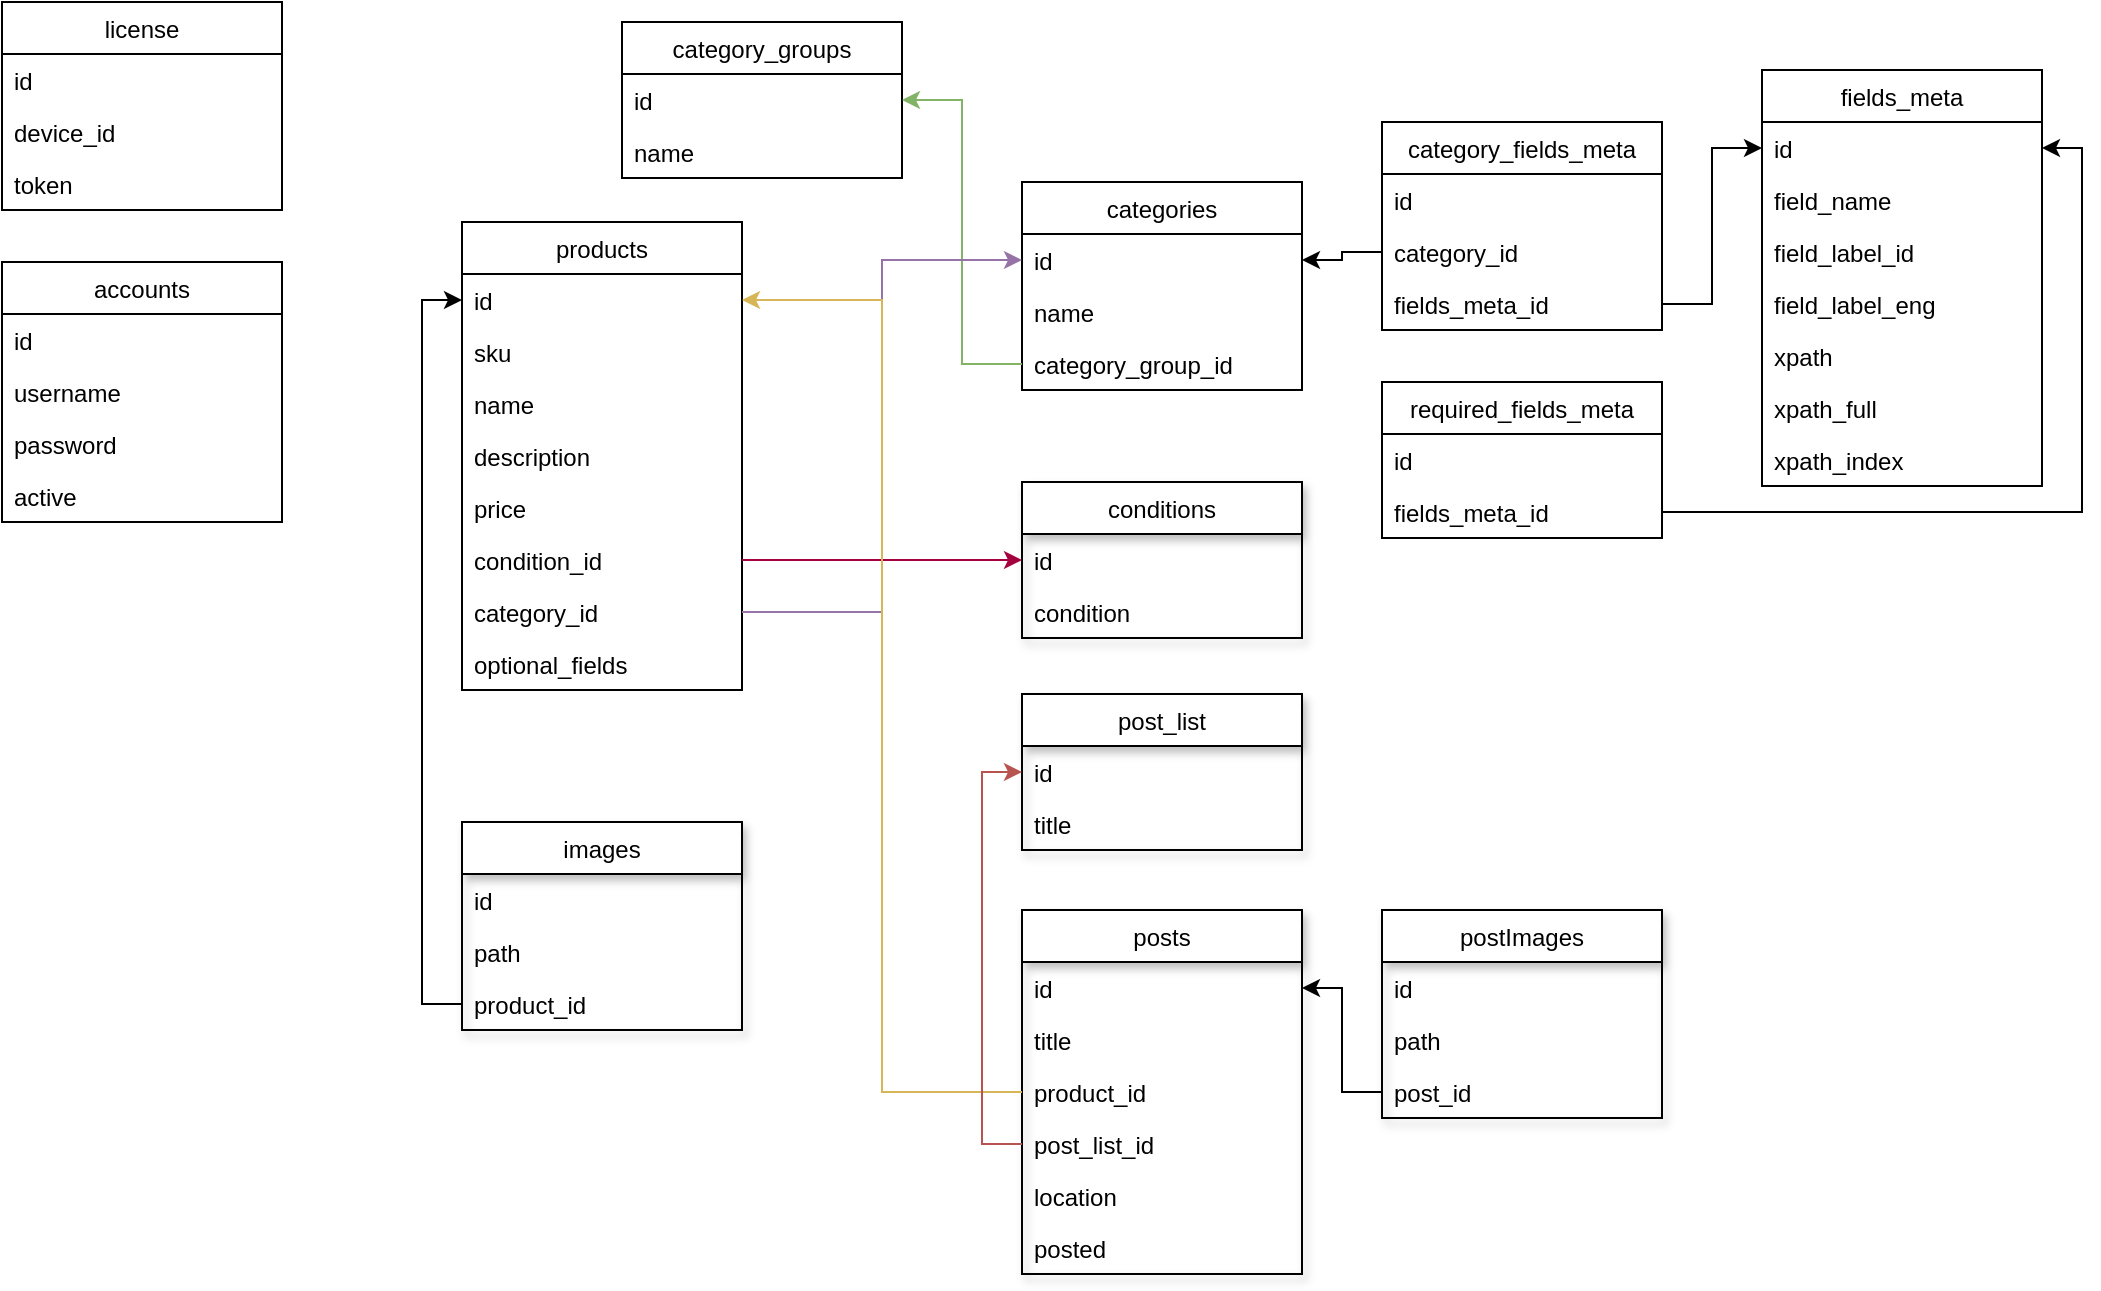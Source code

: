 <mxfile version="15.8.2" type="github">
  <diagram name="Page-1" id="9f46799a-70d6-7492-0946-bef42562c5a5">
    <mxGraphModel dx="1422" dy="772" grid="1" gridSize="10" guides="1" tooltips="1" connect="1" arrows="1" fold="1" page="1" pageScale="1" pageWidth="1100" pageHeight="850" background="none" math="0" shadow="0">
      <root>
        <mxCell id="0" />
        <mxCell id="1" parent="0" />
        <mxCell id="g-eG1xclMAazVbsuuJAq-1" value="license" style="swimlane;fontStyle=0;childLayout=stackLayout;horizontal=1;startSize=26;horizontalStack=0;resizeParent=1;resizeParentMax=0;resizeLast=0;collapsible=1;marginBottom=0;" parent="1" vertex="1">
          <mxGeometry x="40" y="40" width="140" height="104" as="geometry" />
        </mxCell>
        <mxCell id="g-eG1xclMAazVbsuuJAq-2" value="id" style="text;strokeColor=none;fillColor=none;align=left;verticalAlign=top;spacingLeft=4;spacingRight=4;overflow=hidden;rotatable=0;points=[[0,0.5],[1,0.5]];portConstraint=eastwest;" parent="g-eG1xclMAazVbsuuJAq-1" vertex="1">
          <mxGeometry y="26" width="140" height="26" as="geometry" />
        </mxCell>
        <mxCell id="g-eG1xclMAazVbsuuJAq-3" value="device_id" style="text;strokeColor=none;fillColor=none;align=left;verticalAlign=top;spacingLeft=4;spacingRight=4;overflow=hidden;rotatable=0;points=[[0,0.5],[1,0.5]];portConstraint=eastwest;" parent="g-eG1xclMAazVbsuuJAq-1" vertex="1">
          <mxGeometry y="52" width="140" height="26" as="geometry" />
        </mxCell>
        <mxCell id="g-eG1xclMAazVbsuuJAq-4" value="token" style="text;strokeColor=none;fillColor=none;align=left;verticalAlign=top;spacingLeft=4;spacingRight=4;overflow=hidden;rotatable=0;points=[[0,0.5],[1,0.5]];portConstraint=eastwest;" parent="g-eG1xclMAazVbsuuJAq-1" vertex="1">
          <mxGeometry y="78" width="140" height="26" as="geometry" />
        </mxCell>
        <mxCell id="g-eG1xclMAazVbsuuJAq-6" value="accounts" style="swimlane;fontStyle=0;childLayout=stackLayout;horizontal=1;startSize=26;horizontalStack=0;resizeParent=1;resizeParentMax=0;resizeLast=0;collapsible=1;marginBottom=0;" parent="1" vertex="1">
          <mxGeometry x="40" y="170" width="140" height="130" as="geometry" />
        </mxCell>
        <mxCell id="g-eG1xclMAazVbsuuJAq-7" value="id" style="text;strokeColor=none;fillColor=none;align=left;verticalAlign=top;spacingLeft=4;spacingRight=4;overflow=hidden;rotatable=0;points=[[0,0.5],[1,0.5]];portConstraint=eastwest;" parent="g-eG1xclMAazVbsuuJAq-6" vertex="1">
          <mxGeometry y="26" width="140" height="26" as="geometry" />
        </mxCell>
        <mxCell id="g-eG1xclMAazVbsuuJAq-8" value="username" style="text;strokeColor=none;fillColor=none;align=left;verticalAlign=top;spacingLeft=4;spacingRight=4;overflow=hidden;rotatable=0;points=[[0,0.5],[1,0.5]];portConstraint=eastwest;" parent="g-eG1xclMAazVbsuuJAq-6" vertex="1">
          <mxGeometry y="52" width="140" height="26" as="geometry" />
        </mxCell>
        <mxCell id="g-eG1xclMAazVbsuuJAq-9" value="password" style="text;strokeColor=none;fillColor=none;align=left;verticalAlign=top;spacingLeft=4;spacingRight=4;overflow=hidden;rotatable=0;points=[[0,0.5],[1,0.5]];portConstraint=eastwest;" parent="g-eG1xclMAazVbsuuJAq-6" vertex="1">
          <mxGeometry y="78" width="140" height="26" as="geometry" />
        </mxCell>
        <mxCell id="g-eG1xclMAazVbsuuJAq-51" value="active" style="text;strokeColor=none;fillColor=none;align=left;verticalAlign=top;spacingLeft=4;spacingRight=4;overflow=hidden;rotatable=0;points=[[0,0.5],[1,0.5]];portConstraint=eastwest;" parent="g-eG1xclMAazVbsuuJAq-6" vertex="1">
          <mxGeometry y="104" width="140" height="26" as="geometry" />
        </mxCell>
        <mxCell id="g-eG1xclMAazVbsuuJAq-10" value="products" style="swimlane;fontStyle=0;childLayout=stackLayout;horizontal=1;startSize=26;horizontalStack=0;resizeParent=1;resizeParentMax=0;resizeLast=0;collapsible=1;marginBottom=0;" parent="1" vertex="1">
          <mxGeometry x="270" y="150" width="140" height="234" as="geometry" />
        </mxCell>
        <mxCell id="g-eG1xclMAazVbsuuJAq-11" value="id" style="text;strokeColor=none;fillColor=none;align=left;verticalAlign=top;spacingLeft=4;spacingRight=4;overflow=hidden;rotatable=0;points=[[0,0.5],[1,0.5]];portConstraint=eastwest;" parent="g-eG1xclMAazVbsuuJAq-10" vertex="1">
          <mxGeometry y="26" width="140" height="26" as="geometry" />
        </mxCell>
        <mxCell id="g-eG1xclMAazVbsuuJAq-32" value="sku&#xa;" style="text;strokeColor=none;fillColor=none;align=left;verticalAlign=top;spacingLeft=4;spacingRight=4;overflow=hidden;rotatable=0;points=[[0,0.5],[1,0.5]];portConstraint=eastwest;shadow=1;" parent="g-eG1xclMAazVbsuuJAq-10" vertex="1">
          <mxGeometry y="52" width="140" height="26" as="geometry" />
        </mxCell>
        <mxCell id="g-eG1xclMAazVbsuuJAq-12" value="name" style="text;strokeColor=none;fillColor=none;align=left;verticalAlign=top;spacingLeft=4;spacingRight=4;overflow=hidden;rotatable=0;points=[[0,0.5],[1,0.5]];portConstraint=eastwest;" parent="g-eG1xclMAazVbsuuJAq-10" vertex="1">
          <mxGeometry y="78" width="140" height="26" as="geometry" />
        </mxCell>
        <mxCell id="g-eG1xclMAazVbsuuJAq-49" value="description" style="text;strokeColor=none;fillColor=none;align=left;verticalAlign=top;spacingLeft=4;spacingRight=4;overflow=hidden;rotatable=0;points=[[0,0.5],[1,0.5]];portConstraint=eastwest;" parent="g-eG1xclMAazVbsuuJAq-10" vertex="1">
          <mxGeometry y="104" width="140" height="26" as="geometry" />
        </mxCell>
        <mxCell id="g-eG1xclMAazVbsuuJAq-25" value="price" style="text;strokeColor=none;fillColor=none;align=left;verticalAlign=top;spacingLeft=4;spacingRight=4;overflow=hidden;rotatable=0;points=[[0,0.5],[1,0.5]];portConstraint=eastwest;shadow=1;" parent="g-eG1xclMAazVbsuuJAq-10" vertex="1">
          <mxGeometry y="130" width="140" height="26" as="geometry" />
        </mxCell>
        <mxCell id="g-eG1xclMAazVbsuuJAq-30" value="condition_id" style="text;strokeColor=none;fillColor=none;align=left;verticalAlign=top;spacingLeft=4;spacingRight=4;overflow=hidden;rotatable=0;points=[[0,0.5],[1,0.5]];portConstraint=eastwest;shadow=1;" parent="g-eG1xclMAazVbsuuJAq-10" vertex="1">
          <mxGeometry y="156" width="140" height="26" as="geometry" />
        </mxCell>
        <mxCell id="g-eG1xclMAazVbsuuJAq-33" value="category_id" style="text;strokeColor=none;fillColor=none;align=left;verticalAlign=top;spacingLeft=4;spacingRight=4;overflow=hidden;rotatable=0;points=[[0,0.5],[1,0.5]];portConstraint=eastwest;shadow=1;" parent="g-eG1xclMAazVbsuuJAq-10" vertex="1">
          <mxGeometry y="182" width="140" height="26" as="geometry" />
        </mxCell>
        <mxCell id="hdG2zk-0jDmVFEY1iqmU-1" value="optional_fields" style="text;strokeColor=none;fillColor=none;align=left;verticalAlign=top;spacingLeft=4;spacingRight=4;overflow=hidden;rotatable=0;points=[[0,0.5],[1,0.5]];portConstraint=eastwest;shadow=1;" parent="g-eG1xclMAazVbsuuJAq-10" vertex="1">
          <mxGeometry y="208" width="140" height="26" as="geometry" />
        </mxCell>
        <mxCell id="g-eG1xclMAazVbsuuJAq-14" value="category_groups" style="swimlane;fontStyle=0;childLayout=stackLayout;horizontal=1;startSize=26;horizontalStack=0;resizeParent=1;resizeParentMax=0;resizeLast=0;collapsible=1;marginBottom=0;" parent="1" vertex="1">
          <mxGeometry x="350" y="50" width="140" height="78" as="geometry" />
        </mxCell>
        <mxCell id="g-eG1xclMAazVbsuuJAq-15" value="id" style="text;strokeColor=none;fillColor=none;align=left;verticalAlign=top;spacingLeft=4;spacingRight=4;overflow=hidden;rotatable=0;points=[[0,0.5],[1,0.5]];portConstraint=eastwest;" parent="g-eG1xclMAazVbsuuJAq-14" vertex="1">
          <mxGeometry y="26" width="140" height="26" as="geometry" />
        </mxCell>
        <mxCell id="g-eG1xclMAazVbsuuJAq-16" value="name" style="text;strokeColor=none;fillColor=none;align=left;verticalAlign=top;spacingLeft=4;spacingRight=4;overflow=hidden;rotatable=0;points=[[0,0.5],[1,0.5]];portConstraint=eastwest;" parent="g-eG1xclMAazVbsuuJAq-14" vertex="1">
          <mxGeometry y="52" width="140" height="26" as="geometry" />
        </mxCell>
        <mxCell id="g-eG1xclMAazVbsuuJAq-18" value="categories" style="swimlane;fontStyle=0;childLayout=stackLayout;horizontal=1;startSize=26;horizontalStack=0;resizeParent=1;resizeParentMax=0;resizeLast=0;collapsible=1;marginBottom=0;" parent="1" vertex="1">
          <mxGeometry x="550" y="130" width="140" height="104" as="geometry" />
        </mxCell>
        <mxCell id="g-eG1xclMAazVbsuuJAq-19" value="id" style="text;strokeColor=none;fillColor=none;align=left;verticalAlign=top;spacingLeft=4;spacingRight=4;overflow=hidden;rotatable=0;points=[[0,0.5],[1,0.5]];portConstraint=eastwest;" parent="g-eG1xclMAazVbsuuJAq-18" vertex="1">
          <mxGeometry y="26" width="140" height="26" as="geometry" />
        </mxCell>
        <mxCell id="g-eG1xclMAazVbsuuJAq-20" value="name" style="text;strokeColor=none;fillColor=none;align=left;verticalAlign=top;spacingLeft=4;spacingRight=4;overflow=hidden;rotatable=0;points=[[0,0.5],[1,0.5]];portConstraint=eastwest;" parent="g-eG1xclMAazVbsuuJAq-18" vertex="1">
          <mxGeometry y="52" width="140" height="26" as="geometry" />
        </mxCell>
        <mxCell id="g-eG1xclMAazVbsuuJAq-24" value="category_group_id" style="text;strokeColor=none;fillColor=none;align=left;verticalAlign=top;spacingLeft=4;spacingRight=4;overflow=hidden;rotatable=0;points=[[0,0.5],[1,0.5]];portConstraint=eastwest;shadow=1;" parent="g-eG1xclMAazVbsuuJAq-18" vertex="1">
          <mxGeometry y="78" width="140" height="26" as="geometry" />
        </mxCell>
        <mxCell id="g-eG1xclMAazVbsuuJAq-26" value="conditions" style="swimlane;fontStyle=0;childLayout=stackLayout;horizontal=1;startSize=26;horizontalStack=0;resizeParent=1;resizeParentMax=0;resizeLast=0;collapsible=1;marginBottom=0;shadow=1;" parent="1" vertex="1">
          <mxGeometry x="550" y="280" width="140" height="78" as="geometry" />
        </mxCell>
        <mxCell id="g-eG1xclMAazVbsuuJAq-27" value="id" style="text;strokeColor=none;fillColor=none;align=left;verticalAlign=top;spacingLeft=4;spacingRight=4;overflow=hidden;rotatable=0;points=[[0,0.5],[1,0.5]];portConstraint=eastwest;" parent="g-eG1xclMAazVbsuuJAq-26" vertex="1">
          <mxGeometry y="26" width="140" height="26" as="geometry" />
        </mxCell>
        <mxCell id="g-eG1xclMAazVbsuuJAq-28" value="condition" style="text;strokeColor=none;fillColor=none;align=left;verticalAlign=top;spacingLeft=4;spacingRight=4;overflow=hidden;rotatable=0;points=[[0,0.5],[1,0.5]];portConstraint=eastwest;" parent="g-eG1xclMAazVbsuuJAq-26" vertex="1">
          <mxGeometry y="52" width="140" height="26" as="geometry" />
        </mxCell>
        <mxCell id="g-eG1xclMAazVbsuuJAq-34" style="edgeStyle=orthogonalEdgeStyle;rounded=0;orthogonalLoop=1;jettySize=auto;html=1;exitX=0;exitY=0.5;exitDx=0;exitDy=0;entryX=1;entryY=0.5;entryDx=0;entryDy=0;fillColor=#d5e8d4;strokeColor=#82b366;" parent="1" source="g-eG1xclMAazVbsuuJAq-24" target="g-eG1xclMAazVbsuuJAq-15" edge="1">
          <mxGeometry relative="1" as="geometry" />
        </mxCell>
        <mxCell id="g-eG1xclMAazVbsuuJAq-35" style="edgeStyle=orthogonalEdgeStyle;rounded=0;orthogonalLoop=1;jettySize=auto;html=1;exitX=1;exitY=0.5;exitDx=0;exitDy=0;entryX=0;entryY=0.5;entryDx=0;entryDy=0;fillColor=#e1d5e7;strokeColor=#9673a6;" parent="1" source="g-eG1xclMAazVbsuuJAq-33" target="g-eG1xclMAazVbsuuJAq-19" edge="1">
          <mxGeometry relative="1" as="geometry" />
        </mxCell>
        <mxCell id="g-eG1xclMAazVbsuuJAq-36" style="edgeStyle=orthogonalEdgeStyle;rounded=0;orthogonalLoop=1;jettySize=auto;html=1;exitX=1;exitY=0.5;exitDx=0;exitDy=0;entryX=0;entryY=0.5;entryDx=0;entryDy=0;fillColor=#d80073;strokeColor=#A50040;" parent="1" source="g-eG1xclMAazVbsuuJAq-30" target="g-eG1xclMAazVbsuuJAq-27" edge="1">
          <mxGeometry relative="1" as="geometry" />
        </mxCell>
        <mxCell id="g-eG1xclMAazVbsuuJAq-37" value="images" style="swimlane;fontStyle=0;childLayout=stackLayout;horizontal=1;startSize=26;horizontalStack=0;resizeParent=1;resizeParentMax=0;resizeLast=0;collapsible=1;marginBottom=0;shadow=1;" parent="1" vertex="1">
          <mxGeometry x="270" y="450" width="140" height="104" as="geometry" />
        </mxCell>
        <mxCell id="g-eG1xclMAazVbsuuJAq-38" value="id" style="text;strokeColor=none;fillColor=none;align=left;verticalAlign=top;spacingLeft=4;spacingRight=4;overflow=hidden;rotatable=0;points=[[0,0.5],[1,0.5]];portConstraint=eastwest;" parent="g-eG1xclMAazVbsuuJAq-37" vertex="1">
          <mxGeometry y="26" width="140" height="26" as="geometry" />
        </mxCell>
        <mxCell id="g-eG1xclMAazVbsuuJAq-39" value="path" style="text;strokeColor=none;fillColor=none;align=left;verticalAlign=top;spacingLeft=4;spacingRight=4;overflow=hidden;rotatable=0;points=[[0,0.5],[1,0.5]];portConstraint=eastwest;" parent="g-eG1xclMAazVbsuuJAq-37" vertex="1">
          <mxGeometry y="52" width="140" height="26" as="geometry" />
        </mxCell>
        <mxCell id="g-eG1xclMAazVbsuuJAq-42" value="product_id" style="text;strokeColor=none;fillColor=none;align=left;verticalAlign=top;spacingLeft=4;spacingRight=4;overflow=hidden;rotatable=0;points=[[0,0.5],[1,0.5]];portConstraint=eastwest;" parent="g-eG1xclMAazVbsuuJAq-37" vertex="1">
          <mxGeometry y="78" width="140" height="26" as="geometry" />
        </mxCell>
        <mxCell id="g-eG1xclMAazVbsuuJAq-43" style="edgeStyle=orthogonalEdgeStyle;rounded=0;orthogonalLoop=1;jettySize=auto;html=1;exitX=0;exitY=0.5;exitDx=0;exitDy=0;entryX=0;entryY=0.5;entryDx=0;entryDy=0;" parent="1" source="g-eG1xclMAazVbsuuJAq-42" target="g-eG1xclMAazVbsuuJAq-11" edge="1">
          <mxGeometry relative="1" as="geometry" />
        </mxCell>
        <mxCell id="g-eG1xclMAazVbsuuJAq-44" value="posts" style="swimlane;fontStyle=0;childLayout=stackLayout;horizontal=1;startSize=26;horizontalStack=0;resizeParent=1;resizeParentMax=0;resizeLast=0;collapsible=1;marginBottom=0;shadow=1;" parent="1" vertex="1">
          <mxGeometry x="550" y="494" width="140" height="182" as="geometry" />
        </mxCell>
        <mxCell id="g-eG1xclMAazVbsuuJAq-45" value="id" style="text;strokeColor=none;fillColor=none;align=left;verticalAlign=top;spacingLeft=4;spacingRight=4;overflow=hidden;rotatable=0;points=[[0,0.5],[1,0.5]];portConstraint=eastwest;" parent="g-eG1xclMAazVbsuuJAq-44" vertex="1">
          <mxGeometry y="26" width="140" height="26" as="geometry" />
        </mxCell>
        <mxCell id="g-eG1xclMAazVbsuuJAq-46" value="title" style="text;strokeColor=none;fillColor=none;align=left;verticalAlign=top;spacingLeft=4;spacingRight=4;overflow=hidden;rotatable=0;points=[[0,0.5],[1,0.5]];portConstraint=eastwest;" parent="g-eG1xclMAazVbsuuJAq-44" vertex="1">
          <mxGeometry y="52" width="140" height="26" as="geometry" />
        </mxCell>
        <mxCell id="g-eG1xclMAazVbsuuJAq-47" value="product_id" style="text;strokeColor=none;fillColor=none;align=left;verticalAlign=top;spacingLeft=4;spacingRight=4;overflow=hidden;rotatable=0;points=[[0,0.5],[1,0.5]];portConstraint=eastwest;" parent="g-eG1xclMAazVbsuuJAq-44" vertex="1">
          <mxGeometry y="78" width="140" height="26" as="geometry" />
        </mxCell>
        <mxCell id="4aT_AXpXkIfP7IMPSlwi-5" value="post_list_id" style="text;strokeColor=none;fillColor=none;align=left;verticalAlign=top;spacingLeft=4;spacingRight=4;overflow=hidden;rotatable=0;points=[[0,0.5],[1,0.5]];portConstraint=eastwest;" parent="g-eG1xclMAazVbsuuJAq-44" vertex="1">
          <mxGeometry y="104" width="140" height="26" as="geometry" />
        </mxCell>
        <mxCell id="g-eG1xclMAazVbsuuJAq-50" value="location" style="text;strokeColor=none;fillColor=none;align=left;verticalAlign=top;spacingLeft=4;spacingRight=4;overflow=hidden;rotatable=0;points=[[0,0.5],[1,0.5]];portConstraint=eastwest;" parent="g-eG1xclMAazVbsuuJAq-44" vertex="1">
          <mxGeometry y="130" width="140" height="26" as="geometry" />
        </mxCell>
        <mxCell id="cWFM76BuVAD13Y9EjHnC-1" value="posted" style="text;strokeColor=none;fillColor=none;align=left;verticalAlign=top;spacingLeft=4;spacingRight=4;overflow=hidden;rotatable=0;points=[[0,0.5],[1,0.5]];portConstraint=eastwest;" parent="g-eG1xclMAazVbsuuJAq-44" vertex="1">
          <mxGeometry y="156" width="140" height="26" as="geometry" />
        </mxCell>
        <mxCell id="g-eG1xclMAazVbsuuJAq-48" style="edgeStyle=orthogonalEdgeStyle;rounded=0;orthogonalLoop=1;jettySize=auto;html=1;exitX=0;exitY=0.5;exitDx=0;exitDy=0;fillColor=#fff2cc;strokeColor=#d6b656;" parent="1" source="g-eG1xclMAazVbsuuJAq-47" target="g-eG1xclMAazVbsuuJAq-11" edge="1">
          <mxGeometry relative="1" as="geometry" />
        </mxCell>
        <mxCell id="47gN2sBkZPbnW1IxkkP4-1" value="postImages" style="swimlane;fontStyle=0;childLayout=stackLayout;horizontal=1;startSize=26;horizontalStack=0;resizeParent=1;resizeParentMax=0;resizeLast=0;collapsible=1;marginBottom=0;shadow=1;" parent="1" vertex="1">
          <mxGeometry x="730" y="494" width="140" height="104" as="geometry" />
        </mxCell>
        <mxCell id="47gN2sBkZPbnW1IxkkP4-2" value="id" style="text;strokeColor=none;fillColor=none;align=left;verticalAlign=top;spacingLeft=4;spacingRight=4;overflow=hidden;rotatable=0;points=[[0,0.5],[1,0.5]];portConstraint=eastwest;" parent="47gN2sBkZPbnW1IxkkP4-1" vertex="1">
          <mxGeometry y="26" width="140" height="26" as="geometry" />
        </mxCell>
        <mxCell id="47gN2sBkZPbnW1IxkkP4-3" value="path" style="text;strokeColor=none;fillColor=none;align=left;verticalAlign=top;spacingLeft=4;spacingRight=4;overflow=hidden;rotatable=0;points=[[0,0.5],[1,0.5]];portConstraint=eastwest;" parent="47gN2sBkZPbnW1IxkkP4-1" vertex="1">
          <mxGeometry y="52" width="140" height="26" as="geometry" />
        </mxCell>
        <mxCell id="47gN2sBkZPbnW1IxkkP4-4" value="post_id" style="text;strokeColor=none;fillColor=none;align=left;verticalAlign=top;spacingLeft=4;spacingRight=4;overflow=hidden;rotatable=0;points=[[0,0.5],[1,0.5]];portConstraint=eastwest;" parent="47gN2sBkZPbnW1IxkkP4-1" vertex="1">
          <mxGeometry y="78" width="140" height="26" as="geometry" />
        </mxCell>
        <mxCell id="47gN2sBkZPbnW1IxkkP4-5" style="edgeStyle=orthogonalEdgeStyle;rounded=0;orthogonalLoop=1;jettySize=auto;html=1;exitX=0;exitY=0.5;exitDx=0;exitDy=0;entryX=1;entryY=0.5;entryDx=0;entryDy=0;" parent="1" source="47gN2sBkZPbnW1IxkkP4-4" target="g-eG1xclMAazVbsuuJAq-45" edge="1">
          <mxGeometry relative="1" as="geometry" />
        </mxCell>
        <mxCell id="4aT_AXpXkIfP7IMPSlwi-1" value="post_list" style="swimlane;fontStyle=0;childLayout=stackLayout;horizontal=1;startSize=26;horizontalStack=0;resizeParent=1;resizeParentMax=0;resizeLast=0;collapsible=1;marginBottom=0;shadow=1;" parent="1" vertex="1">
          <mxGeometry x="550" y="386" width="140" height="78" as="geometry" />
        </mxCell>
        <mxCell id="4aT_AXpXkIfP7IMPSlwi-2" value="id" style="text;strokeColor=none;fillColor=none;align=left;verticalAlign=top;spacingLeft=4;spacingRight=4;overflow=hidden;rotatable=0;points=[[0,0.5],[1,0.5]];portConstraint=eastwest;" parent="4aT_AXpXkIfP7IMPSlwi-1" vertex="1">
          <mxGeometry y="26" width="140" height="26" as="geometry" />
        </mxCell>
        <mxCell id="4aT_AXpXkIfP7IMPSlwi-3" value="title" style="text;strokeColor=none;fillColor=none;align=left;verticalAlign=top;spacingLeft=4;spacingRight=4;overflow=hidden;rotatable=0;points=[[0,0.5],[1,0.5]];portConstraint=eastwest;" parent="4aT_AXpXkIfP7IMPSlwi-1" vertex="1">
          <mxGeometry y="52" width="140" height="26" as="geometry" />
        </mxCell>
        <mxCell id="4aT_AXpXkIfP7IMPSlwi-6" style="edgeStyle=orthogonalEdgeStyle;rounded=0;orthogonalLoop=1;jettySize=auto;html=1;exitX=0;exitY=0.5;exitDx=0;exitDy=0;entryX=0;entryY=0.5;entryDx=0;entryDy=0;fillColor=#f8cecc;strokeColor=#b85450;" parent="1" source="4aT_AXpXkIfP7IMPSlwi-5" target="4aT_AXpXkIfP7IMPSlwi-2" edge="1">
          <mxGeometry relative="1" as="geometry" />
        </mxCell>
        <mxCell id="K7_4kdFLFaS7XXrHJqKZ-1" value="fields_meta" style="swimlane;fontStyle=0;childLayout=stackLayout;horizontal=1;startSize=26;horizontalStack=0;resizeParent=1;resizeParentMax=0;resizeLast=0;collapsible=1;marginBottom=0;" vertex="1" parent="1">
          <mxGeometry x="920" y="74" width="140" height="208" as="geometry" />
        </mxCell>
        <mxCell id="K7_4kdFLFaS7XXrHJqKZ-2" value="id" style="text;strokeColor=none;fillColor=none;align=left;verticalAlign=top;spacingLeft=4;spacingRight=4;overflow=hidden;rotatable=0;points=[[0,0.5],[1,0.5]];portConstraint=eastwest;" vertex="1" parent="K7_4kdFLFaS7XXrHJqKZ-1">
          <mxGeometry y="26" width="140" height="26" as="geometry" />
        </mxCell>
        <mxCell id="K7_4kdFLFaS7XXrHJqKZ-3" value="field_name" style="text;strokeColor=none;fillColor=none;align=left;verticalAlign=top;spacingLeft=4;spacingRight=4;overflow=hidden;rotatable=0;points=[[0,0.5],[1,0.5]];portConstraint=eastwest;" vertex="1" parent="K7_4kdFLFaS7XXrHJqKZ-1">
          <mxGeometry y="52" width="140" height="26" as="geometry" />
        </mxCell>
        <mxCell id="K7_4kdFLFaS7XXrHJqKZ-23" value="field_label_id" style="text;strokeColor=none;fillColor=none;align=left;verticalAlign=top;spacingLeft=4;spacingRight=4;overflow=hidden;rotatable=0;points=[[0,0.5],[1,0.5]];portConstraint=eastwest;shadow=1;" vertex="1" parent="K7_4kdFLFaS7XXrHJqKZ-1">
          <mxGeometry y="78" width="140" height="26" as="geometry" />
        </mxCell>
        <mxCell id="K7_4kdFLFaS7XXrHJqKZ-24" value="field_label_eng" style="text;strokeColor=none;fillColor=none;align=left;verticalAlign=top;spacingLeft=4;spacingRight=4;overflow=hidden;rotatable=0;points=[[0,0.5],[1,0.5]];portConstraint=eastwest;shadow=1;" vertex="1" parent="K7_4kdFLFaS7XXrHJqKZ-1">
          <mxGeometry y="104" width="140" height="26" as="geometry" />
        </mxCell>
        <mxCell id="K7_4kdFLFaS7XXrHJqKZ-4" value="xpath" style="text;strokeColor=none;fillColor=none;align=left;verticalAlign=top;spacingLeft=4;spacingRight=4;overflow=hidden;rotatable=0;points=[[0,0.5],[1,0.5]];portConstraint=eastwest;shadow=1;" vertex="1" parent="K7_4kdFLFaS7XXrHJqKZ-1">
          <mxGeometry y="130" width="140" height="26" as="geometry" />
        </mxCell>
        <mxCell id="K7_4kdFLFaS7XXrHJqKZ-6" value="xpath_full" style="text;strokeColor=none;fillColor=none;align=left;verticalAlign=top;spacingLeft=4;spacingRight=4;overflow=hidden;rotatable=0;points=[[0,0.5],[1,0.5]];portConstraint=eastwest;shadow=1;" vertex="1" parent="K7_4kdFLFaS7XXrHJqKZ-1">
          <mxGeometry y="156" width="140" height="26" as="geometry" />
        </mxCell>
        <mxCell id="K7_4kdFLFaS7XXrHJqKZ-7" value="xpath_index" style="text;strokeColor=none;fillColor=none;align=left;verticalAlign=top;spacingLeft=4;spacingRight=4;overflow=hidden;rotatable=0;points=[[0,0.5],[1,0.5]];portConstraint=eastwest;shadow=1;" vertex="1" parent="K7_4kdFLFaS7XXrHJqKZ-1">
          <mxGeometry y="182" width="140" height="26" as="geometry" />
        </mxCell>
        <mxCell id="K7_4kdFLFaS7XXrHJqKZ-8" value="category_fields_meta" style="swimlane;fontStyle=0;childLayout=stackLayout;horizontal=1;startSize=26;horizontalStack=0;resizeParent=1;resizeParentMax=0;resizeLast=0;collapsible=1;marginBottom=0;" vertex="1" parent="1">
          <mxGeometry x="730" y="100" width="140" height="104" as="geometry" />
        </mxCell>
        <mxCell id="K7_4kdFLFaS7XXrHJqKZ-9" value="id" style="text;strokeColor=none;fillColor=none;align=left;verticalAlign=top;spacingLeft=4;spacingRight=4;overflow=hidden;rotatable=0;points=[[0,0.5],[1,0.5]];portConstraint=eastwest;" vertex="1" parent="K7_4kdFLFaS7XXrHJqKZ-8">
          <mxGeometry y="26" width="140" height="26" as="geometry" />
        </mxCell>
        <mxCell id="K7_4kdFLFaS7XXrHJqKZ-14" value="category_id" style="text;strokeColor=none;fillColor=none;align=left;verticalAlign=top;spacingLeft=4;spacingRight=4;overflow=hidden;rotatable=0;points=[[0,0.5],[1,0.5]];portConstraint=eastwest;" vertex="1" parent="K7_4kdFLFaS7XXrHJqKZ-8">
          <mxGeometry y="52" width="140" height="26" as="geometry" />
        </mxCell>
        <mxCell id="K7_4kdFLFaS7XXrHJqKZ-19" value="fields_meta_id" style="text;strokeColor=none;fillColor=none;align=left;verticalAlign=top;spacingLeft=4;spacingRight=4;overflow=hidden;rotatable=0;points=[[0,0.5],[1,0.5]];portConstraint=eastwest;" vertex="1" parent="K7_4kdFLFaS7XXrHJqKZ-8">
          <mxGeometry y="78" width="140" height="26" as="geometry" />
        </mxCell>
        <mxCell id="K7_4kdFLFaS7XXrHJqKZ-15" style="edgeStyle=orthogonalEdgeStyle;rounded=0;orthogonalLoop=1;jettySize=auto;html=1;exitX=0;exitY=0.5;exitDx=0;exitDy=0;entryX=1;entryY=0.5;entryDx=0;entryDy=0;" edge="1" parent="1" source="K7_4kdFLFaS7XXrHJqKZ-14" target="g-eG1xclMAazVbsuuJAq-19">
          <mxGeometry relative="1" as="geometry" />
        </mxCell>
        <mxCell id="K7_4kdFLFaS7XXrHJqKZ-16" value="required_fields_meta" style="swimlane;fontStyle=0;childLayout=stackLayout;horizontal=1;startSize=26;horizontalStack=0;resizeParent=1;resizeParentMax=0;resizeLast=0;collapsible=1;marginBottom=0;" vertex="1" parent="1">
          <mxGeometry x="730" y="230" width="140" height="78" as="geometry" />
        </mxCell>
        <mxCell id="K7_4kdFLFaS7XXrHJqKZ-17" value="id" style="text;strokeColor=none;fillColor=none;align=left;verticalAlign=top;spacingLeft=4;spacingRight=4;overflow=hidden;rotatable=0;points=[[0,0.5],[1,0.5]];portConstraint=eastwest;" vertex="1" parent="K7_4kdFLFaS7XXrHJqKZ-16">
          <mxGeometry y="26" width="140" height="26" as="geometry" />
        </mxCell>
        <mxCell id="K7_4kdFLFaS7XXrHJqKZ-20" value="fields_meta_id" style="text;strokeColor=none;fillColor=none;align=left;verticalAlign=top;spacingLeft=4;spacingRight=4;overflow=hidden;rotatable=0;points=[[0,0.5],[1,0.5]];portConstraint=eastwest;" vertex="1" parent="K7_4kdFLFaS7XXrHJqKZ-16">
          <mxGeometry y="52" width="140" height="26" as="geometry" />
        </mxCell>
        <mxCell id="K7_4kdFLFaS7XXrHJqKZ-21" style="edgeStyle=orthogonalEdgeStyle;rounded=0;orthogonalLoop=1;jettySize=auto;html=1;exitX=1;exitY=0.5;exitDx=0;exitDy=0;entryX=0;entryY=0.5;entryDx=0;entryDy=0;" edge="1" parent="1" source="K7_4kdFLFaS7XXrHJqKZ-19" target="K7_4kdFLFaS7XXrHJqKZ-2">
          <mxGeometry relative="1" as="geometry" />
        </mxCell>
        <mxCell id="K7_4kdFLFaS7XXrHJqKZ-22" style="edgeStyle=orthogonalEdgeStyle;rounded=0;orthogonalLoop=1;jettySize=auto;html=1;exitX=1;exitY=0.5;exitDx=0;exitDy=0;entryX=1;entryY=0.5;entryDx=0;entryDy=0;" edge="1" parent="1" source="K7_4kdFLFaS7XXrHJqKZ-20" target="K7_4kdFLFaS7XXrHJqKZ-2">
          <mxGeometry relative="1" as="geometry">
            <mxPoint x="940" y="110" as="targetPoint" />
          </mxGeometry>
        </mxCell>
      </root>
    </mxGraphModel>
  </diagram>
</mxfile>
